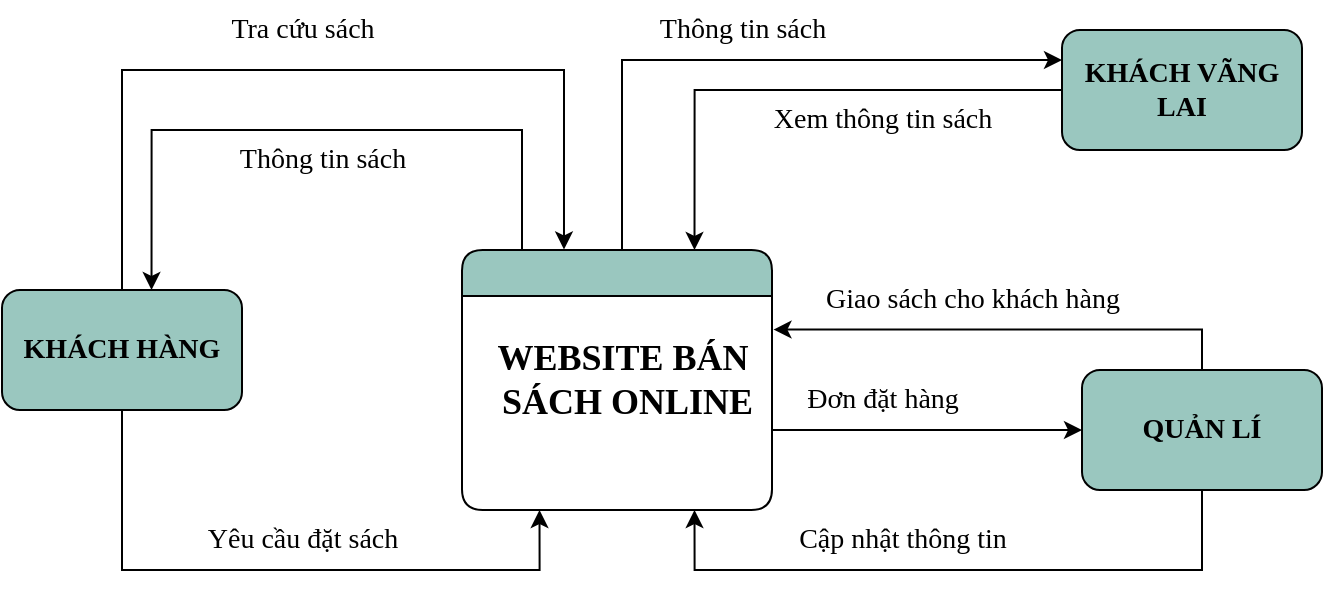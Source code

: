 <mxfile version="20.6.2" type="device"><diagram id="7xxp8zvZrM2car6rutPr" name="Trang-1"><mxGraphModel dx="1865" dy="579" grid="1" gridSize="10" guides="1" tooltips="1" connect="1" arrows="1" fold="1" page="1" pageScale="1" pageWidth="827" pageHeight="1169" math="0" shadow="0"><root><mxCell id="0"/><mxCell id="1" parent="0"/><mxCell id="d7GIpsMoL4AeTyHxRb8h-7" style="edgeStyle=orthogonalEdgeStyle;rounded=0;orthogonalLoop=1;jettySize=auto;html=1;entryX=0.623;entryY=0;entryDx=0;entryDy=0;entryPerimeter=0;" edge="1" parent="1" source="d7GIpsMoL4AeTyHxRb8h-1" target="d7GIpsMoL4AeTyHxRb8h-2"><mxGeometry relative="1" as="geometry"><Array as="points"><mxPoint x="110" y="140"/><mxPoint x="-75" y="140"/></Array></mxGeometry></mxCell><mxCell id="d7GIpsMoL4AeTyHxRb8h-15" style="edgeStyle=orthogonalEdgeStyle;rounded=0;orthogonalLoop=1;jettySize=auto;html=1;entryX=0;entryY=0.5;entryDx=0;entryDy=0;" edge="1" parent="1" source="d7GIpsMoL4AeTyHxRb8h-1" target="d7GIpsMoL4AeTyHxRb8h-3"><mxGeometry relative="1" as="geometry"><Array as="points"><mxPoint x="270" y="290"/><mxPoint x="270" y="290"/></Array></mxGeometry></mxCell><mxCell id="d7GIpsMoL4AeTyHxRb8h-19" style="edgeStyle=orthogonalEdgeStyle;rounded=0;orthogonalLoop=1;jettySize=auto;html=1;entryX=0;entryY=0.25;entryDx=0;entryDy=0;" edge="1" parent="1" source="d7GIpsMoL4AeTyHxRb8h-1" target="d7GIpsMoL4AeTyHxRb8h-4"><mxGeometry relative="1" as="geometry"><Array as="points"><mxPoint x="160" y="105"/></Array></mxGeometry></mxCell><mxCell id="d7GIpsMoL4AeTyHxRb8h-1" value="" style="swimlane;whiteSpace=wrap;html=1;rounded=1;fillColor=#9AC7BF;" vertex="1" parent="1"><mxGeometry x="80" y="200" width="155" height="130" as="geometry"/></mxCell><mxCell id="d7GIpsMoL4AeTyHxRb8h-32" value="&lt;b&gt;WEBSITE BÁN&lt;br&gt;&amp;nbsp;SÁCH ONLINE&lt;/b&gt;" style="text;html=1;align=center;verticalAlign=middle;resizable=0;points=[];autosize=1;strokeColor=none;fillColor=none;fontSize=18;fontFamily=Times New Roman;" vertex="1" parent="d7GIpsMoL4AeTyHxRb8h-1"><mxGeometry x="5" y="35" width="150" height="60" as="geometry"/></mxCell><mxCell id="d7GIpsMoL4AeTyHxRb8h-33" style="edgeStyle=orthogonalEdgeStyle;rounded=0;orthogonalLoop=1;jettySize=auto;html=1;entryX=0.25;entryY=1;entryDx=0;entryDy=0;fontFamily=Times New Roman;fontSize=14;" edge="1" parent="1" source="d7GIpsMoL4AeTyHxRb8h-2" target="d7GIpsMoL4AeTyHxRb8h-1"><mxGeometry relative="1" as="geometry"><Array as="points"><mxPoint x="-90" y="360"/><mxPoint x="119" y="360"/></Array></mxGeometry></mxCell><mxCell id="d7GIpsMoL4AeTyHxRb8h-37" style="edgeStyle=orthogonalEdgeStyle;rounded=0;orthogonalLoop=1;jettySize=auto;html=1;entryX=0.329;entryY=-0.002;entryDx=0;entryDy=0;entryPerimeter=0;fontFamily=Times New Roman;fontSize=14;" edge="1" parent="1" source="d7GIpsMoL4AeTyHxRb8h-2" target="d7GIpsMoL4AeTyHxRb8h-1"><mxGeometry relative="1" as="geometry"><Array as="points"><mxPoint x="-90" y="110"/><mxPoint x="131" y="110"/></Array></mxGeometry></mxCell><mxCell id="d7GIpsMoL4AeTyHxRb8h-2" value="&lt;font style=&quot;font-size: 14px;&quot; face=&quot;Times New Roman&quot;&gt;&lt;b&gt;KHÁCH HÀNG&lt;/b&gt;&lt;/font&gt;" style="rounded=1;whiteSpace=wrap;html=1;fillColor=#9AC7BF;" vertex="1" parent="1"><mxGeometry x="-150" y="220" width="120" height="60" as="geometry"/></mxCell><mxCell id="d7GIpsMoL4AeTyHxRb8h-34" style="edgeStyle=orthogonalEdgeStyle;rounded=0;orthogonalLoop=1;jettySize=auto;html=1;entryX=1.005;entryY=0.08;entryDx=0;entryDy=0;entryPerimeter=0;fontFamily=Times New Roman;fontSize=14;" edge="1" parent="1" source="d7GIpsMoL4AeTyHxRb8h-3" target="d7GIpsMoL4AeTyHxRb8h-32"><mxGeometry relative="1" as="geometry"><Array as="points"><mxPoint x="450" y="240"/></Array></mxGeometry></mxCell><mxCell id="d7GIpsMoL4AeTyHxRb8h-35" style="edgeStyle=orthogonalEdgeStyle;rounded=0;orthogonalLoop=1;jettySize=auto;html=1;entryX=0.75;entryY=1;entryDx=0;entryDy=0;fontFamily=Times New Roman;fontSize=14;" edge="1" parent="1" source="d7GIpsMoL4AeTyHxRb8h-3" target="d7GIpsMoL4AeTyHxRb8h-1"><mxGeometry relative="1" as="geometry"><Array as="points"><mxPoint x="450" y="360"/><mxPoint x="196" y="360"/></Array></mxGeometry></mxCell><mxCell id="d7GIpsMoL4AeTyHxRb8h-3" value="&lt;font style=&quot;font-size: 14px;&quot; face=&quot;Times New Roman&quot;&gt;&lt;b&gt;QUẢN LÍ&lt;/b&gt;&lt;/font&gt;" style="rounded=1;whiteSpace=wrap;html=1;fillColor=#9AC7BF;" vertex="1" parent="1"><mxGeometry x="390" y="260" width="120" height="60" as="geometry"/></mxCell><mxCell id="d7GIpsMoL4AeTyHxRb8h-30" style="edgeStyle=orthogonalEdgeStyle;rounded=0;orthogonalLoop=1;jettySize=auto;html=1;entryX=0.75;entryY=0;entryDx=0;entryDy=0;" edge="1" parent="1" source="d7GIpsMoL4AeTyHxRb8h-4" target="d7GIpsMoL4AeTyHxRb8h-1"><mxGeometry relative="1" as="geometry"/></mxCell><mxCell id="d7GIpsMoL4AeTyHxRb8h-4" value="&lt;font face=&quot;Times New Roman&quot; style=&quot;font-size: 14px;&quot;&gt;&lt;b&gt;KHÁCH VÃNG LAI&lt;/b&gt;&lt;/font&gt;" style="rounded=1;whiteSpace=wrap;html=1;fillColor=#9AC7BF;" vertex="1" parent="1"><mxGeometry x="380" y="90" width="120" height="60" as="geometry"/></mxCell><mxCell id="d7GIpsMoL4AeTyHxRb8h-6" value="&lt;font style=&quot;font-size: 14px;&quot; face=&quot;Times New Roman&quot;&gt;Tra cứu sách&lt;/font&gt;" style="text;html=1;align=center;verticalAlign=middle;resizable=0;points=[];autosize=1;strokeColor=none;fillColor=none;" vertex="1" parent="1"><mxGeometry x="-50" y="75" width="100" height="30" as="geometry"/></mxCell><mxCell id="d7GIpsMoL4AeTyHxRb8h-8" value="&lt;font style=&quot;font-size: 14px;&quot; face=&quot;Times New Roman&quot;&gt;Thông tin sách&lt;/font&gt;" style="text;html=1;align=center;verticalAlign=middle;resizable=0;points=[];autosize=1;strokeColor=none;fillColor=none;" vertex="1" parent="1"><mxGeometry x="-45" y="140" width="110" height="30" as="geometry"/></mxCell><mxCell id="d7GIpsMoL4AeTyHxRb8h-10" value="&lt;font style=&quot;font-size: 14px;&quot; face=&quot;Times New Roman&quot;&gt;Yêu cầu đặt sách&lt;/font&gt;" style="text;html=1;align=center;verticalAlign=middle;resizable=0;points=[];autosize=1;strokeColor=none;fillColor=none;" vertex="1" parent="1"><mxGeometry x="-60" y="330" width="120" height="30" as="geometry"/></mxCell><mxCell id="d7GIpsMoL4AeTyHxRb8h-14" value="&lt;font style=&quot;font-size: 14px;&quot; face=&quot;Times New Roman&quot;&gt;Cập nhật thông tin&lt;/font&gt;" style="text;html=1;align=center;verticalAlign=middle;resizable=0;points=[];autosize=1;strokeColor=none;fillColor=none;" vertex="1" parent="1"><mxGeometry x="235" y="330" width="130" height="30" as="geometry"/></mxCell><mxCell id="d7GIpsMoL4AeTyHxRb8h-16" value="&lt;font style=&quot;font-size: 14px;&quot; face=&quot;Times New Roman&quot;&gt;Đơn đặt hàng&lt;/font&gt;" style="text;html=1;align=center;verticalAlign=middle;resizable=0;points=[];autosize=1;strokeColor=none;fillColor=none;" vertex="1" parent="1"><mxGeometry x="240" y="260" width="100" height="30" as="geometry"/></mxCell><mxCell id="d7GIpsMoL4AeTyHxRb8h-18" value="&lt;font style=&quot;font-size: 14px;&quot; face=&quot;Times New Roman&quot;&gt;Giao sách cho khách hàng&lt;/font&gt;" style="text;html=1;align=center;verticalAlign=middle;resizable=0;points=[];autosize=1;strokeColor=none;fillColor=none;" vertex="1" parent="1"><mxGeometry x="250" y="210" width="170" height="30" as="geometry"/></mxCell><mxCell id="d7GIpsMoL4AeTyHxRb8h-20" value="&lt;font style=&quot;font-size: 14px;&quot; face=&quot;Times New Roman&quot;&gt;Thông tin sách&lt;/font&gt;" style="text;html=1;align=center;verticalAlign=middle;resizable=0;points=[];autosize=1;strokeColor=none;fillColor=none;" vertex="1" parent="1"><mxGeometry x="165" y="75" width="110" height="30" as="geometry"/></mxCell><mxCell id="d7GIpsMoL4AeTyHxRb8h-22" value="&lt;font style=&quot;font-size: 14px;&quot; face=&quot;Times New Roman&quot;&gt;Xem thông tin sách&lt;/font&gt;" style="text;html=1;align=center;verticalAlign=middle;resizable=0;points=[];autosize=1;strokeColor=none;fillColor=none;" vertex="1" parent="1"><mxGeometry x="225" y="120" width="130" height="30" as="geometry"/></mxCell></root></mxGraphModel></diagram></mxfile>